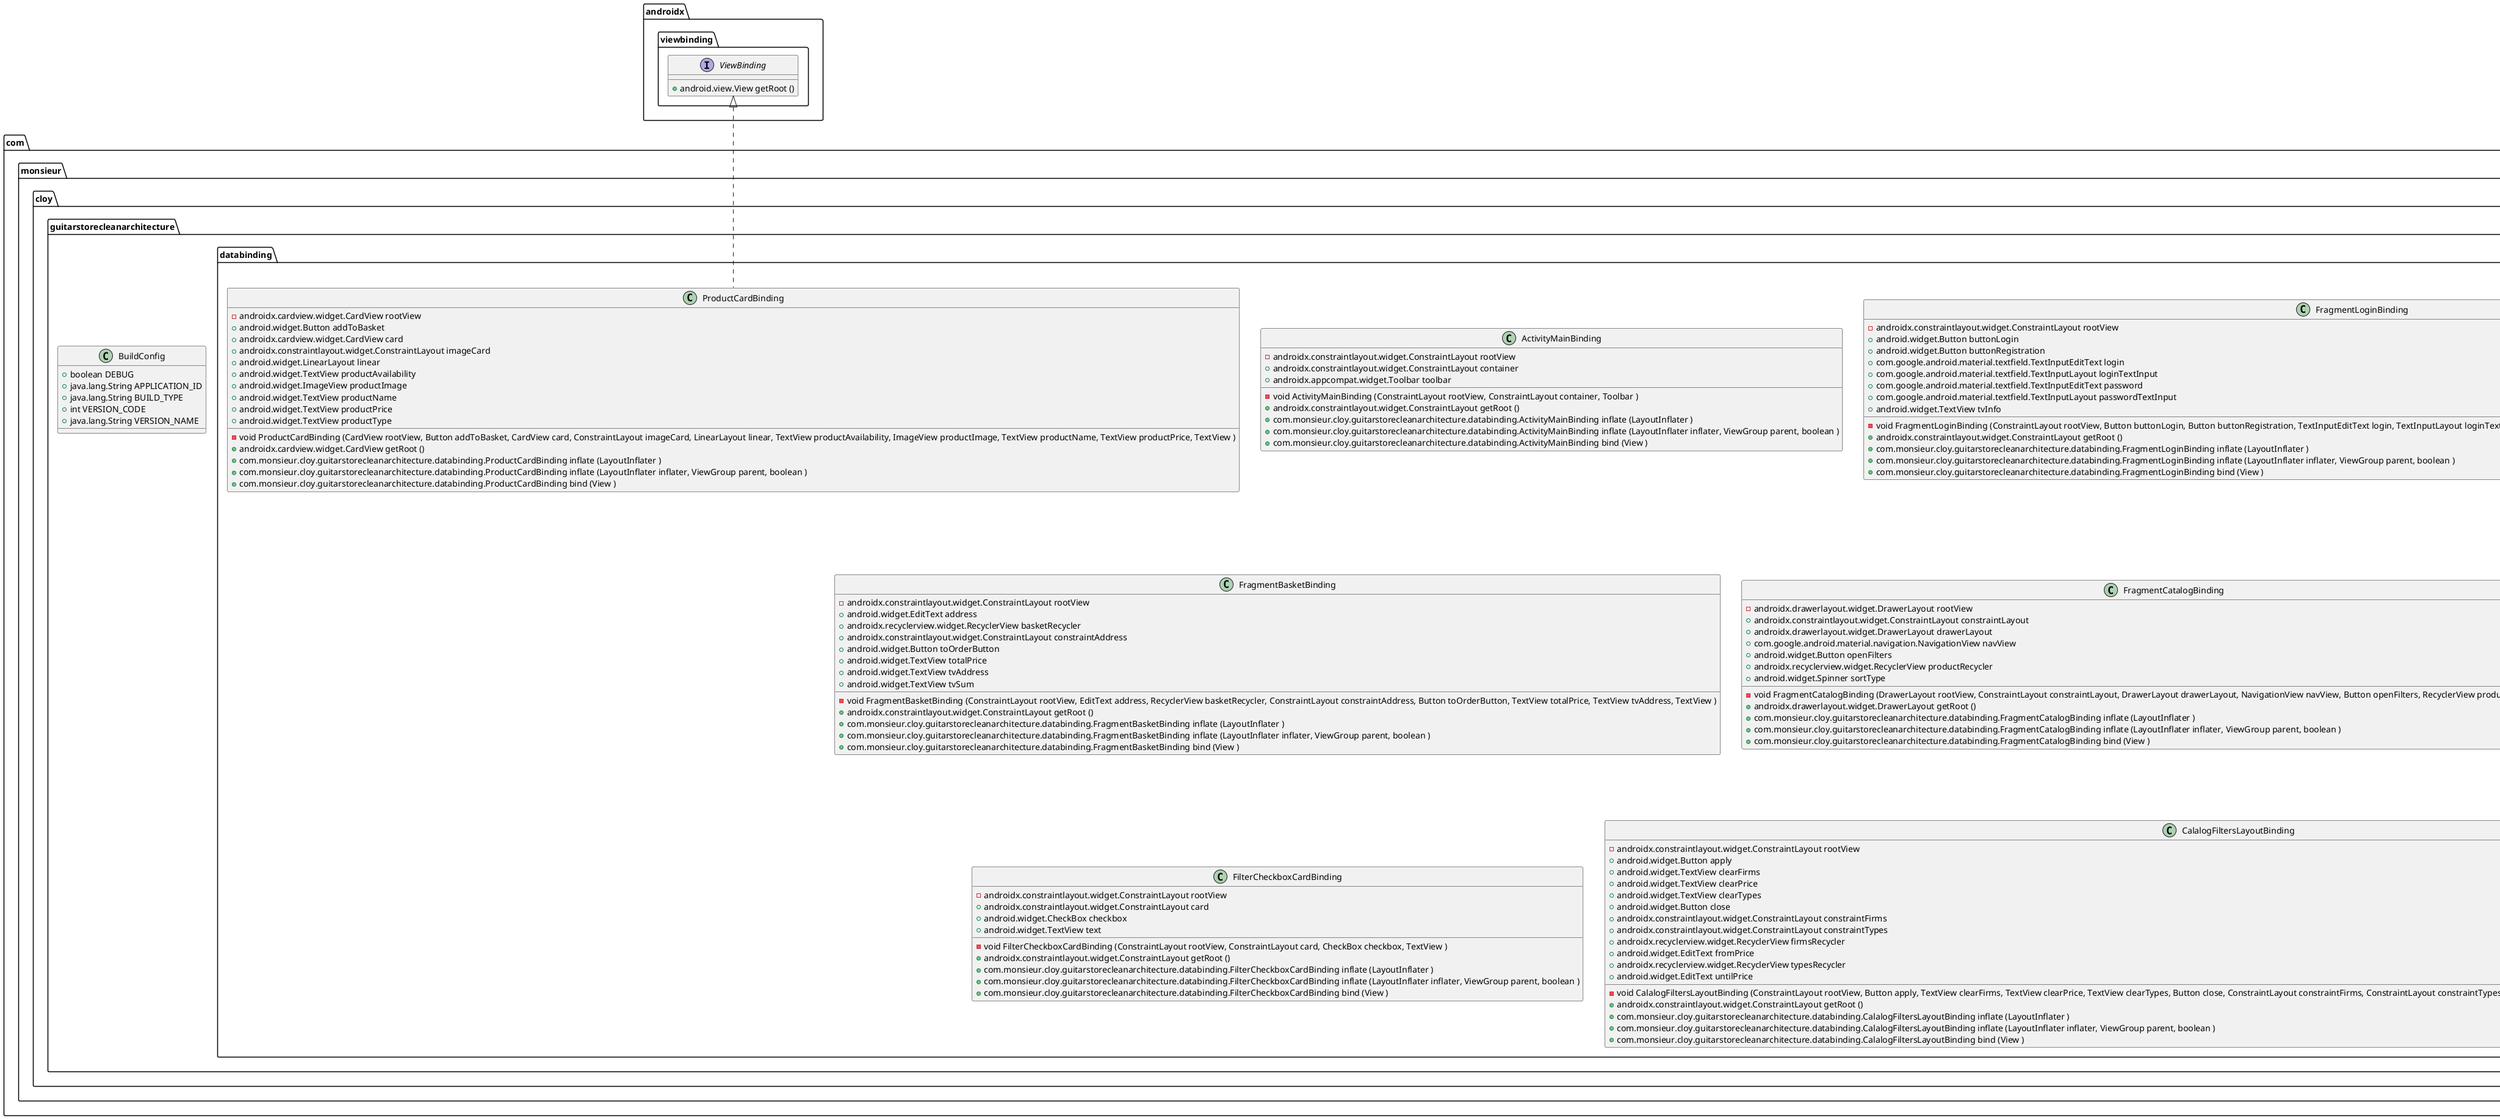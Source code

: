 @startuml 
class com.monsieur.cloy.guitarstorecleanarchitecture.BuildConfig{
+ boolean DEBUG
+ java.lang.String APPLICATION_ID
+ java.lang.String BUILD_TYPE
+ int VERSION_CODE
+ java.lang.String VERSION_NAME
}
class com.monsieur.cloy.guitarstorecleanarchitecture.databinding.ProductCardBinding{
- androidx.cardview.widget.CardView rootView
+ android.widget.Button addToBasket
+ androidx.cardview.widget.CardView card
+ androidx.constraintlayout.widget.ConstraintLayout imageCard
+ android.widget.LinearLayout linear
+ android.widget.TextView productAvailability
+ android.widget.ImageView productImage
+ android.widget.TextView productName
+ android.widget.TextView productPrice
+ android.widget.TextView productType
- void ProductCardBinding (CardView rootView, Button addToBasket, CardView card, ConstraintLayout imageCard, LinearLayout linear, TextView productAvailability, ImageView productImage, TextView productName, TextView productPrice, TextView )
+ androidx.cardview.widget.CardView getRoot ()
+ com.monsieur.cloy.guitarstorecleanarchitecture.databinding.ProductCardBinding inflate (LayoutInflater )
+ com.monsieur.cloy.guitarstorecleanarchitecture.databinding.ProductCardBinding inflate (LayoutInflater inflater, ViewGroup parent, boolean )
+ com.monsieur.cloy.guitarstorecleanarchitecture.databinding.ProductCardBinding bind (View )
}
interface androidx.viewbinding.ViewBinding {
+ android.view.View getRoot ()
}
androidx.viewbinding.ViewBinding <|.. com.monsieur.cloy.guitarstorecleanarchitecture.databinding.ProductCardBinding
class com.monsieur.cloy.guitarstorecleanarchitecture.databinding.ActivityMainBinding{
- androidx.constraintlayout.widget.ConstraintLayout rootView
+ androidx.constraintlayout.widget.ConstraintLayout container
+ androidx.appcompat.widget.Toolbar toolbar
- void ActivityMainBinding (ConstraintLayout rootView, ConstraintLayout container, Toolbar )
+ androidx.constraintlayout.widget.ConstraintLayout getRoot ()
+ com.monsieur.cloy.guitarstorecleanarchitecture.databinding.ActivityMainBinding inflate (LayoutInflater )
+ com.monsieur.cloy.guitarstorecleanarchitecture.databinding.ActivityMainBinding inflate (LayoutInflater inflater, ViewGroup parent, boolean )
+ com.monsieur.cloy.guitarstorecleanarchitecture.databinding.ActivityMainBinding bind (View )
}
class com.monsieur.cloy.guitarstorecleanarchitecture.databinding.FragmentLoginBinding{
- androidx.constraintlayout.widget.ConstraintLayout rootView
+ android.widget.Button buttonLogin
+ android.widget.Button buttonRegistration
+ com.google.android.material.textfield.TextInputEditText login
+ com.google.android.material.textfield.TextInputLayout loginTextInput
+ com.google.android.material.textfield.TextInputEditText password
+ com.google.android.material.textfield.TextInputLayout passwordTextInput
+ android.widget.TextView tvInfo
- void FragmentLoginBinding (ConstraintLayout rootView, Button buttonLogin, Button buttonRegistration, TextInputEditText login, TextInputLayout loginTextInput, TextInputEditText password, TextInputLayout passwordTextInput, TextView )
+ androidx.constraintlayout.widget.ConstraintLayout getRoot ()
+ com.monsieur.cloy.guitarstorecleanarchitecture.databinding.FragmentLoginBinding inflate (LayoutInflater )
+ com.monsieur.cloy.guitarstorecleanarchitecture.databinding.FragmentLoginBinding inflate (LayoutInflater inflater, ViewGroup parent, boolean )
+ com.monsieur.cloy.guitarstorecleanarchitecture.databinding.FragmentLoginBinding bind (View )
}
class com.monsieur.cloy.guitarstorecleanarchitecture.databinding.FragmentStartBinding{
- androidx.constraintlayout.widget.ConstraintLayout rootView
+ android.widget.TextView basket
+ android.widget.Button inShopButton
+ android.widget.TextView login
+ android.widget.TextView out
+ android.widget.TextView registration
- void FragmentStartBinding (ConstraintLayout rootView, TextView basket, Button inShopButton, TextView login, TextView out, TextView )
+ androidx.constraintlayout.widget.ConstraintLayout getRoot ()
+ com.monsieur.cloy.guitarstorecleanarchitecture.databinding.FragmentStartBinding inflate (LayoutInflater )
+ com.monsieur.cloy.guitarstorecleanarchitecture.databinding.FragmentStartBinding inflate (LayoutInflater inflater, ViewGroup parent, boolean )
+ com.monsieur.cloy.guitarstorecleanarchitecture.databinding.FragmentStartBinding bind (View )
}
class com.monsieur.cloy.guitarstorecleanarchitecture.databinding.BasketItemCardBinding{
- androidx.cardview.widget.CardView rootView
+ android.widget.TextView availableQuantity
+ androidx.cardview.widget.CardView card
+ android.widget.Button delete
+ androidx.constraintlayout.widget.ConstraintLayout imageCard
+ android.widget.LinearLayout linear
+ android.widget.LinearLayout linearButtons
+ android.widget.Button minusOne
+ android.widget.Button plusOne
+ android.widget.ImageView productImage
+ android.widget.TextView productName
+ android.widget.TextView productPrice
+ android.widget.TextView quantity
- void BasketItemCardBinding (CardView rootView, TextView availableQuantity, CardView card, Button delete, ConstraintLayout imageCard, LinearLayout linear, LinearLayout linearButtons, Button minusOne, Button plusOne, ImageView productImage, TextView productName, TextView productPrice, TextView )
+ androidx.cardview.widget.CardView getRoot ()
+ com.monsieur.cloy.guitarstorecleanarchitecture.databinding.BasketItemCardBinding inflate (LayoutInflater )
+ com.monsieur.cloy.guitarstorecleanarchitecture.databinding.BasketItemCardBinding inflate (LayoutInflater inflater, ViewGroup parent, boolean )
+ com.monsieur.cloy.guitarstorecleanarchitecture.databinding.BasketItemCardBinding bind (View )
}
class com.monsieur.cloy.guitarstorecleanarchitecture.databinding.FragmentBasketBinding{
- androidx.constraintlayout.widget.ConstraintLayout rootView
+ android.widget.EditText address
+ androidx.recyclerview.widget.RecyclerView basketRecycler
+ androidx.constraintlayout.widget.ConstraintLayout constraintAddress
+ android.widget.Button toOrderButton
+ android.widget.TextView totalPrice
+ android.widget.TextView tvAddress
+ android.widget.TextView tvSum
- void FragmentBasketBinding (ConstraintLayout rootView, EditText address, RecyclerView basketRecycler, ConstraintLayout constraintAddress, Button toOrderButton, TextView totalPrice, TextView tvAddress, TextView )
+ androidx.constraintlayout.widget.ConstraintLayout getRoot ()
+ com.monsieur.cloy.guitarstorecleanarchitecture.databinding.FragmentBasketBinding inflate (LayoutInflater )
+ com.monsieur.cloy.guitarstorecleanarchitecture.databinding.FragmentBasketBinding inflate (LayoutInflater inflater, ViewGroup parent, boolean )
+ com.monsieur.cloy.guitarstorecleanarchitecture.databinding.FragmentBasketBinding bind (View )
}
class com.monsieur.cloy.guitarstorecleanarchitecture.databinding.FragmentCatalogBinding{
- androidx.drawerlayout.widget.DrawerLayout rootView
+ androidx.constraintlayout.widget.ConstraintLayout constraintLayout
+ androidx.drawerlayout.widget.DrawerLayout drawerLayout
+ com.google.android.material.navigation.NavigationView navView
+ android.widget.Button openFilters
+ androidx.recyclerview.widget.RecyclerView productRecycler
+ android.widget.Spinner sortType
- void FragmentCatalogBinding (DrawerLayout rootView, ConstraintLayout constraintLayout, DrawerLayout drawerLayout, NavigationView navView, Button openFilters, RecyclerView productRecycler, Spinner )
+ androidx.drawerlayout.widget.DrawerLayout getRoot ()
+ com.monsieur.cloy.guitarstorecleanarchitecture.databinding.FragmentCatalogBinding inflate (LayoutInflater )
+ com.monsieur.cloy.guitarstorecleanarchitecture.databinding.FragmentCatalogBinding inflate (LayoutInflater inflater, ViewGroup parent, boolean )
+ com.monsieur.cloy.guitarstorecleanarchitecture.databinding.FragmentCatalogBinding bind (View )
}
class com.monsieur.cloy.guitarstorecleanarchitecture.databinding.FragmentProductBinding{
- androidx.constraintlayout.widget.ConstraintLayout rootView
+ android.widget.Button addToBasket
+ androidx.constraintlayout.widget.ConstraintLayout constraint
+ androidx.constraintlayout.widget.ConstraintLayout constraintSlider
+ com.smarteist.autoimageslider.SliderView imageSlider
+ android.widget.LinearLayout linearCharacteristic
+ android.widget.TextView productFirm
+ android.widget.TextView productModel
+ android.widget.TextView productName
+ android.widget.TextView productPrice
+ android.widget.TextView productQuantity
+ android.widget.TextView productSpecification
+ android.widget.TextView productType
- void FragmentProductBinding (ConstraintLayout rootView, Button addToBasket, ConstraintLayout constraint, ConstraintLayout constraintSlider, SliderView imageSlider, LinearLayout linearCharacteristic, TextView productFirm, TextView productModel, TextView productName, TextView productPrice, TextView productQuantity, TextView productSpecification, TextView )
+ androidx.constraintlayout.widget.ConstraintLayout getRoot ()
+ com.monsieur.cloy.guitarstorecleanarchitecture.databinding.FragmentProductBinding inflate (LayoutInflater )
+ com.monsieur.cloy.guitarstorecleanarchitecture.databinding.FragmentProductBinding inflate (LayoutInflater inflater, ViewGroup parent, boolean )
+ com.monsieur.cloy.guitarstorecleanarchitecture.databinding.FragmentProductBinding bind (View )
}
class com.monsieur.cloy.guitarstorecleanarchitecture.databinding.ProductImageCardBinding{
- androidx.cardview.widget.CardView rootView
+ android.widget.ImageView image
- void ProductImageCardBinding (CardView rootView, ImageView )
+ androidx.cardview.widget.CardView getRoot ()
+ com.monsieur.cloy.guitarstorecleanarchitecture.databinding.ProductImageCardBinding inflate (LayoutInflater )
+ com.monsieur.cloy.guitarstorecleanarchitecture.databinding.ProductImageCardBinding inflate (LayoutInflater inflater, ViewGroup parent, boolean )
+ com.monsieur.cloy.guitarstorecleanarchitecture.databinding.ProductImageCardBinding bind (View )
}
class com.monsieur.cloy.guitarstorecleanarchitecture.databinding.FilterCheckboxCardBinding{
- androidx.constraintlayout.widget.ConstraintLayout rootView
+ androidx.constraintlayout.widget.ConstraintLayout card
+ android.widget.CheckBox checkbox
+ android.widget.TextView text
- void FilterCheckboxCardBinding (ConstraintLayout rootView, ConstraintLayout card, CheckBox checkbox, TextView )
+ androidx.constraintlayout.widget.ConstraintLayout getRoot ()
+ com.monsieur.cloy.guitarstorecleanarchitecture.databinding.FilterCheckboxCardBinding inflate (LayoutInflater )
+ com.monsieur.cloy.guitarstorecleanarchitecture.databinding.FilterCheckboxCardBinding inflate (LayoutInflater inflater, ViewGroup parent, boolean )
+ com.monsieur.cloy.guitarstorecleanarchitecture.databinding.FilterCheckboxCardBinding bind (View )
}
class com.monsieur.cloy.guitarstorecleanarchitecture.databinding.CalalogFiltersLayoutBinding{
- androidx.constraintlayout.widget.ConstraintLayout rootView
+ android.widget.Button apply
+ android.widget.TextView clearFirms
+ android.widget.TextView clearPrice
+ android.widget.TextView clearTypes
+ android.widget.Button close
+ androidx.constraintlayout.widget.ConstraintLayout constraintFirms
+ androidx.constraintlayout.widget.ConstraintLayout constraintTypes
+ androidx.recyclerview.widget.RecyclerView firmsRecycler
+ android.widget.EditText fromPrice
+ androidx.recyclerview.widget.RecyclerView typesRecycler
+ android.widget.EditText untilPrice
- void CalalogFiltersLayoutBinding (ConstraintLayout rootView, Button apply, TextView clearFirms, TextView clearPrice, TextView clearTypes, Button close, ConstraintLayout constraintFirms, ConstraintLayout constraintTypes, RecyclerView firmsRecycler, EditText fromPrice, RecyclerView typesRecycler, EditText )
+ androidx.constraintlayout.widget.ConstraintLayout getRoot ()
+ com.monsieur.cloy.guitarstorecleanarchitecture.databinding.CalalogFiltersLayoutBinding inflate (LayoutInflater )
+ com.monsieur.cloy.guitarstorecleanarchitecture.databinding.CalalogFiltersLayoutBinding inflate (LayoutInflater inflater, ViewGroup parent, boolean )
+ com.monsieur.cloy.guitarstorecleanarchitecture.databinding.CalalogFiltersLayoutBinding bind (View )
}
class com.monsieur.cloy.guitarstorecleanarchitecture.databinding.FragmentRegistrationBinding{
- androidx.constraintlayout.widget.ConstraintLayout rootView
+ android.widget.Button buttonRegistration
+ com.google.android.material.textfield.TextInputEditText login
+ com.google.android.material.textfield.TextInputLayout loginTextInput
+ com.google.android.material.textfield.TextInputEditText number
+ com.google.android.material.textfield.TextInputLayout numberTextInput
+ com.google.android.material.textfield.TextInputEditText password
+ com.google.android.material.textfield.TextInputLayout passwordTextInput
+ android.widget.TextView tvInfo
- void FragmentRegistrationBinding (ConstraintLayout rootView, Button buttonRegistration, TextInputEditText login, TextInputLayout loginTextInput, TextInputEditText number, TextInputLayout numberTextInput, TextInputEditText password, TextInputLayout passwordTextInput, TextView )
+ androidx.constraintlayout.widget.ConstraintLayout getRoot ()
+ com.monsieur.cloy.guitarstorecleanarchitecture.databinding.FragmentRegistrationBinding inflate (LayoutInflater )
+ com.monsieur.cloy.guitarstorecleanarchitecture.databinding.FragmentRegistrationBinding inflate (LayoutInflater inflater, ViewGroup parent, boolean )
+ com.monsieur.cloy.guitarstorecleanarchitecture.databinding.FragmentRegistrationBinding bind (View )
}
class com.monsieur.cloy.guitarstorecleanarchitecture.databinding.ImageSliderLayoutItemBinding{
- androidx.cardview.widget.CardView rootView
+ android.widget.ImageView image
- void ImageSliderLayoutItemBinding (CardView rootView, ImageView )
+ androidx.cardview.widget.CardView getRoot ()
+ com.monsieur.cloy.guitarstorecleanarchitecture.databinding.ImageSliderLayoutItemBinding inflate (LayoutInflater )
+ com.monsieur.cloy.guitarstorecleanarchitecture.databinding.ImageSliderLayoutItemBinding inflate (LayoutInflater inflater, ViewGroup parent, boolean )
+ com.monsieur.cloy.guitarstorecleanarchitecture.databinding.ImageSliderLayoutItemBinding bind (View )
}
@enduml 
